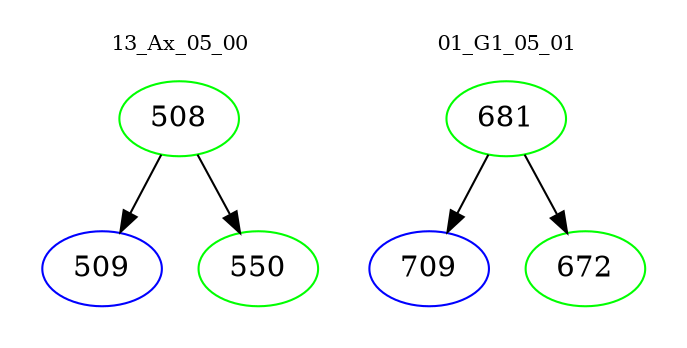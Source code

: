 digraph{
subgraph cluster_0 {
color = white
label = "13_Ax_05_00";
fontsize=10;
T0_508 [label="508", color="green"]
T0_508 -> T0_509 [color="black"]
T0_509 [label="509", color="blue"]
T0_508 -> T0_550 [color="black"]
T0_550 [label="550", color="green"]
}
subgraph cluster_1 {
color = white
label = "01_G1_05_01";
fontsize=10;
T1_681 [label="681", color="green"]
T1_681 -> T1_709 [color="black"]
T1_709 [label="709", color="blue"]
T1_681 -> T1_672 [color="black"]
T1_672 [label="672", color="green"]
}
}

